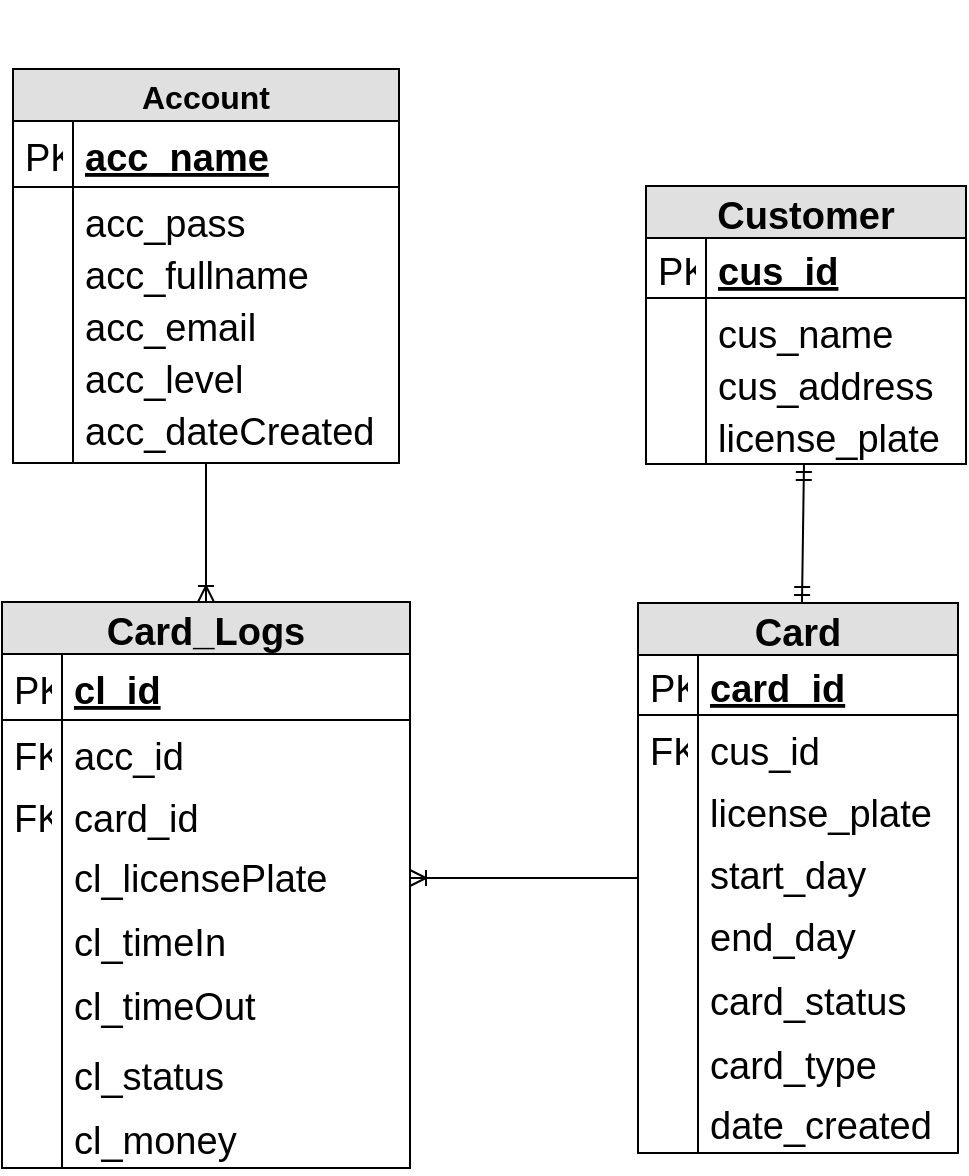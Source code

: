 <mxfile version="10.7.5" type="device"><diagram id="UD1VyFjmH5g6KvVATtew" name="Page-1"><mxGraphModel dx="840" dy="484" grid="1" gridSize="1" guides="1" tooltips="1" connect="1" arrows="1" fold="1" page="1" pageScale="1" pageWidth="827" pageHeight="1169" background="none" math="0" shadow="0"><root><mxCell id="0"/><mxCell id="1" parent="0"/><mxCell id="nYyhZhnvXsUEvow5Sw2B-1" value="&#10;Card&#10;" style="swimlane;fontStyle=1;childLayout=stackLayout;horizontal=1;startSize=26;fillColor=#e0e0e0;horizontalStack=0;resizeParent=1;resizeParentMax=0;resizeLast=0;collapsible=1;marginBottom=0;swimlaneFillColor=#ffffff;align=center;fontSize=19;" parent="1" vertex="1"><mxGeometry x="444" y="607.5" width="160" height="275" as="geometry"/></mxCell><mxCell id="nYyhZhnvXsUEvow5Sw2B-2" value="card_id" style="shape=partialRectangle;top=0;left=0;right=0;bottom=1;align=left;verticalAlign=middle;fillColor=none;spacingLeft=34;spacingRight=4;overflow=hidden;rotatable=0;points=[[0,0.5],[1,0.5]];portConstraint=eastwest;dropTarget=0;fontStyle=5;fontSize=19;" parent="nYyhZhnvXsUEvow5Sw2B-1" vertex="1"><mxGeometry y="26" width="160" height="30" as="geometry"/></mxCell><mxCell id="nYyhZhnvXsUEvow5Sw2B-3" value="PK" style="shape=partialRectangle;top=0;left=0;bottom=0;fillColor=none;align=left;verticalAlign=middle;spacingLeft=4;spacingRight=4;overflow=hidden;rotatable=0;points=[];portConstraint=eastwest;part=1;fontSize=19;" parent="nYyhZhnvXsUEvow5Sw2B-2" vertex="1" connectable="0"><mxGeometry width="30" height="30" as="geometry"/></mxCell><mxCell id="HluRaq03MxUUUmCCydB1-5" value="cus_id" style="shape=partialRectangle;top=0;left=0;right=0;bottom=0;align=left;verticalAlign=top;fillColor=none;spacingLeft=34;spacingRight=4;overflow=hidden;rotatable=0;points=[[0,0.5],[1,0.5]];portConstraint=eastwest;dropTarget=0;fontSize=19;" parent="nYyhZhnvXsUEvow5Sw2B-1" vertex="1"><mxGeometry y="56" width="160" height="31" as="geometry"/></mxCell><mxCell id="HluRaq03MxUUUmCCydB1-6" value="FK" style="shape=partialRectangle;top=0;left=0;bottom=0;fillColor=none;align=left;verticalAlign=top;spacingLeft=4;spacingRight=4;overflow=hidden;rotatable=0;points=[];portConstraint=eastwest;part=1;fontSize=19;" parent="HluRaq03MxUUUmCCydB1-5" vertex="1" connectable="0"><mxGeometry width="30" height="31" as="geometry"/></mxCell><mxCell id="leoOZOcujQMAuLe-k9nF-1" value="license_plate&#10;&#10;" style="shape=partialRectangle;top=0;left=0;right=0;bottom=0;align=left;verticalAlign=top;fillColor=none;spacingLeft=34;spacingRight=4;overflow=hidden;rotatable=0;points=[[0,0.5],[1,0.5]];portConstraint=eastwest;dropTarget=0;fontSize=19;" parent="nYyhZhnvXsUEvow5Sw2B-1" vertex="1"><mxGeometry y="87" width="160" height="31" as="geometry"/></mxCell><mxCell id="leoOZOcujQMAuLe-k9nF-2" value="" style="shape=partialRectangle;top=0;left=0;bottom=0;fillColor=none;align=left;verticalAlign=top;spacingLeft=4;spacingRight=4;overflow=hidden;rotatable=0;points=[];portConstraint=eastwest;part=1;fontSize=19;" parent="leoOZOcujQMAuLe-k9nF-1" vertex="1" connectable="0"><mxGeometry width="30" height="31" as="geometry"/></mxCell><mxCell id="MAcSaPW25BnmJPJuNDfp-20" value="start_day" style="shape=partialRectangle;top=0;left=0;right=0;bottom=0;align=left;verticalAlign=top;fillColor=none;spacingLeft=34;spacingRight=4;overflow=hidden;rotatable=0;points=[[0,0.5],[1,0.5]];portConstraint=eastwest;dropTarget=0;fontSize=19;" parent="nYyhZhnvXsUEvow5Sw2B-1" vertex="1"><mxGeometry y="118" width="160" height="31" as="geometry"/></mxCell><mxCell id="MAcSaPW25BnmJPJuNDfp-21" value="" style="shape=partialRectangle;top=0;left=0;bottom=0;fillColor=none;align=left;verticalAlign=top;spacingLeft=4;spacingRight=4;overflow=hidden;rotatable=0;points=[];portConstraint=eastwest;part=1;fontSize=19;" parent="MAcSaPW25BnmJPJuNDfp-20" vertex="1" connectable="0"><mxGeometry width="30" height="31" as="geometry"/></mxCell><mxCell id="ZtNzMGesIJzVJ6xrgZt6-16" value="end_day" style="shape=partialRectangle;top=0;left=0;right=0;bottom=0;align=left;verticalAlign=top;fillColor=none;spacingLeft=34;spacingRight=4;overflow=hidden;rotatable=0;points=[[0,0.5],[1,0.5]];portConstraint=eastwest;dropTarget=0;fontSize=19;" parent="nYyhZhnvXsUEvow5Sw2B-1" vertex="1"><mxGeometry y="149" width="160" height="32" as="geometry"/></mxCell><mxCell id="ZtNzMGesIJzVJ6xrgZt6-17" value="" style="shape=partialRectangle;top=0;left=0;bottom=0;fillColor=none;align=left;verticalAlign=top;spacingLeft=4;spacingRight=4;overflow=hidden;rotatable=0;points=[];portConstraint=eastwest;part=1;fontSize=19;" parent="ZtNzMGesIJzVJ6xrgZt6-16" vertex="1" connectable="0"><mxGeometry width="30" height="32" as="geometry"/></mxCell><mxCell id="fWQbTOtdw3ZXWtm-5W5q-35" value="card_status" style="shape=partialRectangle;top=0;left=0;right=0;bottom=0;align=left;verticalAlign=top;fillColor=none;spacingLeft=34;spacingRight=4;overflow=hidden;rotatable=0;points=[[0,0.5],[1,0.5]];portConstraint=eastwest;dropTarget=0;fontSize=19;" parent="nYyhZhnvXsUEvow5Sw2B-1" vertex="1"><mxGeometry y="181" width="160" height="32" as="geometry"/></mxCell><mxCell id="fWQbTOtdw3ZXWtm-5W5q-36" value="" style="shape=partialRectangle;top=0;left=0;bottom=0;fillColor=none;align=left;verticalAlign=top;spacingLeft=4;spacingRight=4;overflow=hidden;rotatable=0;points=[];portConstraint=eastwest;part=1;fontSize=19;" parent="fWQbTOtdw3ZXWtm-5W5q-35" vertex="1" connectable="0"><mxGeometry width="30" height="32" as="geometry"/></mxCell><mxCell id="cN2_EIGWx9g0Ir-FYkfR-3" value="card_type" style="shape=partialRectangle;top=0;left=0;right=0;bottom=0;align=left;verticalAlign=top;fillColor=none;spacingLeft=34;spacingRight=4;overflow=hidden;rotatable=0;points=[[0,0.5],[1,0.5]];portConstraint=eastwest;dropTarget=0;fontSize=19;" parent="nYyhZhnvXsUEvow5Sw2B-1" vertex="1"><mxGeometry y="213" width="160" height="30" as="geometry"/></mxCell><mxCell id="cN2_EIGWx9g0Ir-FYkfR-4" value="" style="shape=partialRectangle;top=0;left=0;bottom=0;fillColor=none;align=left;verticalAlign=top;spacingLeft=4;spacingRight=4;overflow=hidden;rotatable=0;points=[];portConstraint=eastwest;part=1;fontSize=19;" parent="cN2_EIGWx9g0Ir-FYkfR-3" vertex="1" connectable="0"><mxGeometry width="30" height="30.0" as="geometry"/></mxCell><mxCell id="MAcSaPW25BnmJPJuNDfp-26" value="date_created&#10;" style="shape=partialRectangle;top=0;left=0;right=0;bottom=0;align=left;verticalAlign=top;fillColor=none;spacingLeft=34;spacingRight=4;overflow=hidden;rotatable=0;points=[[0,0.5],[1,0.5]];portConstraint=eastwest;dropTarget=0;fontSize=19;" parent="nYyhZhnvXsUEvow5Sw2B-1" vertex="1"><mxGeometry y="243" width="160" height="32" as="geometry"/></mxCell><mxCell id="MAcSaPW25BnmJPJuNDfp-27" value="" style="shape=partialRectangle;top=0;left=0;bottom=0;fillColor=none;align=left;verticalAlign=top;spacingLeft=4;spacingRight=4;overflow=hidden;rotatable=0;points=[];portConstraint=eastwest;part=1;fontSize=19;" parent="MAcSaPW25BnmJPJuNDfp-26" vertex="1" connectable="0"><mxGeometry width="30" height="32" as="geometry"/></mxCell><mxCell id="nYyhZhnvXsUEvow5Sw2B-16" value="Card_Logs" style="swimlane;fontStyle=1;childLayout=stackLayout;horizontal=1;startSize=26;fillColor=#e0e0e0;horizontalStack=0;resizeParent=1;resizeParentMax=0;resizeLast=0;collapsible=1;marginBottom=0;swimlaneFillColor=#ffffff;align=center;fontSize=19;" parent="1" vertex="1"><mxGeometry x="126" y="607" width="204" height="283" as="geometry"/></mxCell><mxCell id="OgP_36VK9wTPStAyxFGk-7" value="cl_id&#10;&#10;" style="shape=partialRectangle;top=0;left=0;right=0;bottom=1;align=left;verticalAlign=top;fillColor=none;spacingLeft=34;spacingRight=4;overflow=hidden;rotatable=0;points=[[0,0.5],[1,0.5]];portConstraint=eastwest;dropTarget=0;fontSize=19;fontStyle=5" parent="nYyhZhnvXsUEvow5Sw2B-16" vertex="1"><mxGeometry y="26" width="204" height="33" as="geometry"/></mxCell><mxCell id="OgP_36VK9wTPStAyxFGk-8" value="PK" style="shape=partialRectangle;top=0;left=0;bottom=0;fillColor=none;align=left;verticalAlign=top;spacingLeft=4;spacingRight=4;overflow=hidden;rotatable=0;points=[];portConstraint=eastwest;part=1;fontSize=19;" parent="OgP_36VK9wTPStAyxFGk-7" vertex="1" connectable="0"><mxGeometry width="30" height="33.0" as="geometry"/></mxCell><mxCell id="EsrpsExux6P4xtJt0MAJ-34" value="acc_id" style="shape=partialRectangle;top=0;left=0;right=0;bottom=0;align=left;verticalAlign=top;fillColor=none;spacingLeft=34;spacingRight=4;overflow=hidden;rotatable=0;points=[[0,0.5],[1,0.5]];portConstraint=eastwest;dropTarget=0;fontSize=19;" parent="nYyhZhnvXsUEvow5Sw2B-16" vertex="1"><mxGeometry y="59" width="204" height="31" as="geometry"/></mxCell><mxCell id="EsrpsExux6P4xtJt0MAJ-35" value="FK" style="shape=partialRectangle;top=0;left=0;bottom=0;fillColor=none;align=left;verticalAlign=top;spacingLeft=4;spacingRight=4;overflow=hidden;rotatable=0;points=[];portConstraint=eastwest;part=1;fontSize=19;" parent="EsrpsExux6P4xtJt0MAJ-34" vertex="1" connectable="0"><mxGeometry width="30" height="31" as="geometry"/></mxCell><mxCell id="nYyhZhnvXsUEvow5Sw2B-33" value="card_id" style="shape=partialRectangle;top=0;left=0;right=0;bottom=0;align=left;verticalAlign=top;fillColor=none;spacingLeft=34;spacingRight=4;overflow=hidden;rotatable=0;points=[[0,0.5],[1,0.5]];portConstraint=eastwest;dropTarget=0;fontSize=19;" parent="nYyhZhnvXsUEvow5Sw2B-16" vertex="1"><mxGeometry y="90" width="204" height="30" as="geometry"/></mxCell><mxCell id="nYyhZhnvXsUEvow5Sw2B-34" value="FK" style="shape=partialRectangle;top=0;left=0;bottom=0;fillColor=none;align=left;verticalAlign=top;spacingLeft=4;spacingRight=4;overflow=hidden;rotatable=0;points=[];portConstraint=eastwest;part=1;fontSize=19;" parent="nYyhZhnvXsUEvow5Sw2B-33" vertex="1" connectable="0"><mxGeometry width="30" height="30" as="geometry"/></mxCell><mxCell id="nYyhZhnvXsUEvow5Sw2B-19" value="cl_licensePlate&#10;" style="shape=partialRectangle;top=0;left=0;right=0;bottom=0;align=left;verticalAlign=top;fillColor=none;spacingLeft=34;spacingRight=4;overflow=hidden;rotatable=0;points=[[0,0.5],[1,0.5]];portConstraint=eastwest;dropTarget=0;fontSize=19;" parent="nYyhZhnvXsUEvow5Sw2B-16" vertex="1"><mxGeometry y="120" width="204" height="32" as="geometry"/></mxCell><mxCell id="nYyhZhnvXsUEvow5Sw2B-20" value="" style="shape=partialRectangle;top=0;left=0;bottom=0;fillColor=none;align=left;verticalAlign=top;spacingLeft=4;spacingRight=4;overflow=hidden;rotatable=0;points=[];portConstraint=eastwest;part=1;fontSize=19;" parent="nYyhZhnvXsUEvow5Sw2B-19" vertex="1" connectable="0"><mxGeometry width="30" height="32" as="geometry"/></mxCell><mxCell id="nYyhZhnvXsUEvow5Sw2B-21" value="cl_timeIn" style="shape=partialRectangle;top=0;left=0;right=0;bottom=0;align=left;verticalAlign=top;fillColor=none;spacingLeft=34;spacingRight=4;overflow=hidden;rotatable=0;points=[[0,0.5],[1,0.5]];portConstraint=eastwest;dropTarget=0;fontSize=19;" parent="nYyhZhnvXsUEvow5Sw2B-16" vertex="1"><mxGeometry y="152" width="204" height="32" as="geometry"/></mxCell><mxCell id="nYyhZhnvXsUEvow5Sw2B-22" value="" style="shape=partialRectangle;top=0;left=0;bottom=0;fillColor=none;align=left;verticalAlign=top;spacingLeft=4;spacingRight=4;overflow=hidden;rotatable=0;points=[];portConstraint=eastwest;part=1;fontSize=19;" parent="nYyhZhnvXsUEvow5Sw2B-21" vertex="1" connectable="0"><mxGeometry width="30" height="32" as="geometry"/></mxCell><mxCell id="nYyhZhnvXsUEvow5Sw2B-23" value="cl_timeOut" style="shape=partialRectangle;top=0;left=0;right=0;bottom=0;align=left;verticalAlign=top;fillColor=none;spacingLeft=34;spacingRight=4;overflow=hidden;rotatable=0;points=[[0,0.5],[1,0.5]];portConstraint=eastwest;dropTarget=0;fontSize=19;" parent="nYyhZhnvXsUEvow5Sw2B-16" vertex="1"><mxGeometry y="184" width="204" height="35" as="geometry"/></mxCell><mxCell id="nYyhZhnvXsUEvow5Sw2B-24" value="" style="shape=partialRectangle;top=0;left=0;bottom=0;fillColor=none;align=left;verticalAlign=top;spacingLeft=4;spacingRight=4;overflow=hidden;rotatable=0;points=[];portConstraint=eastwest;part=1;fontSize=19;" parent="nYyhZhnvXsUEvow5Sw2B-23" vertex="1" connectable="0"><mxGeometry width="30" height="35" as="geometry"/></mxCell><mxCell id="HluRaq03MxUUUmCCydB1-9" value="cl_status" style="shape=partialRectangle;top=0;left=0;right=0;bottom=0;align=left;verticalAlign=top;fillColor=none;spacingLeft=34;spacingRight=4;overflow=hidden;rotatable=0;points=[[0,0.5],[1,0.5]];portConstraint=eastwest;dropTarget=0;fontSize=19;" parent="nYyhZhnvXsUEvow5Sw2B-16" vertex="1"><mxGeometry y="219" width="204" height="32" as="geometry"/></mxCell><mxCell id="HluRaq03MxUUUmCCydB1-10" value="" style="shape=partialRectangle;top=0;left=0;bottom=0;fillColor=none;align=left;verticalAlign=top;spacingLeft=4;spacingRight=4;overflow=hidden;rotatable=0;points=[];portConstraint=eastwest;part=1;fontSize=19;" parent="HluRaq03MxUUUmCCydB1-9" vertex="1" connectable="0"><mxGeometry width="30" height="32" as="geometry"/></mxCell><mxCell id="cCTiGn-fK_aER_oBZx2c-1" value="cl_money" style="shape=partialRectangle;top=0;left=0;right=0;bottom=0;align=left;verticalAlign=top;fillColor=none;spacingLeft=34;spacingRight=4;overflow=hidden;rotatable=0;points=[[0,0.5],[1,0.5]];portConstraint=eastwest;dropTarget=0;fontSize=19;" vertex="1" parent="nYyhZhnvXsUEvow5Sw2B-16"><mxGeometry y="251" width="204" height="32" as="geometry"/></mxCell><mxCell id="cCTiGn-fK_aER_oBZx2c-2" value="" style="shape=partialRectangle;top=0;left=0;bottom=0;fillColor=none;align=left;verticalAlign=top;spacingLeft=4;spacingRight=4;overflow=hidden;rotatable=0;points=[];portConstraint=eastwest;part=1;fontSize=19;" vertex="1" connectable="0" parent="cCTiGn-fK_aER_oBZx2c-1"><mxGeometry width="30" height="32" as="geometry"/></mxCell><mxCell id="nYyhZhnvXsUEvow5Sw2B-35" value="" style="fontSize=19;html=1;endArrow=ERoneToMany;edgeStyle=elbowEdgeStyle;elbow=vertical;" parent="1" source="nYyhZhnvXsUEvow5Sw2B-1" target="nYyhZhnvXsUEvow5Sw2B-16" edge="1"><mxGeometry width="100" height="100" relative="1" as="geometry"><mxPoint x="320" y="870" as="sourcePoint"/><mxPoint x="420" y="770" as="targetPoint"/></mxGeometry></mxCell><mxCell id="EsrpsExux6P4xtJt0MAJ-5" value="Customer" style="swimlane;fontStyle=1;childLayout=stackLayout;horizontal=1;startSize=26;fillColor=#e0e0e0;horizontalStack=0;resizeParent=1;resizeParentMax=0;resizeLast=0;collapsible=1;marginBottom=0;swimlaneFillColor=#ffffff;align=center;fontSize=19;" parent="1" vertex="1"><mxGeometry x="448" y="399" width="160" height="139" as="geometry"/></mxCell><mxCell id="EsrpsExux6P4xtJt0MAJ-6" value="cus_id" style="shape=partialRectangle;top=0;left=0;right=0;bottom=1;align=left;verticalAlign=middle;fillColor=none;spacingLeft=34;spacingRight=4;overflow=hidden;rotatable=0;points=[[0,0.5],[1,0.5]];portConstraint=eastwest;dropTarget=0;fontStyle=5;fontSize=19;" parent="EsrpsExux6P4xtJt0MAJ-5" vertex="1"><mxGeometry y="26" width="160" height="30" as="geometry"/></mxCell><mxCell id="EsrpsExux6P4xtJt0MAJ-7" value="PK" style="shape=partialRectangle;top=0;left=0;bottom=0;fillColor=none;align=left;verticalAlign=middle;spacingLeft=4;spacingRight=4;overflow=hidden;rotatable=0;points=[];portConstraint=eastwest;part=1;fontSize=19;" parent="EsrpsExux6P4xtJt0MAJ-6" vertex="1" connectable="0"><mxGeometry width="30" height="30" as="geometry"/></mxCell><mxCell id="EsrpsExux6P4xtJt0MAJ-8" value="cus_name" style="shape=partialRectangle;top=0;left=0;right=0;bottom=0;align=left;verticalAlign=top;fillColor=none;spacingLeft=34;spacingRight=4;overflow=hidden;rotatable=0;points=[[0,0.5],[1,0.5]];portConstraint=eastwest;dropTarget=0;fontSize=19;" parent="EsrpsExux6P4xtJt0MAJ-5" vertex="1"><mxGeometry y="56" width="160" height="26" as="geometry"/></mxCell><mxCell id="EsrpsExux6P4xtJt0MAJ-9" value="" style="shape=partialRectangle;top=0;left=0;bottom=0;fillColor=none;align=left;verticalAlign=top;spacingLeft=4;spacingRight=4;overflow=hidden;rotatable=0;points=[];portConstraint=eastwest;part=1;fontSize=19;" parent="EsrpsExux6P4xtJt0MAJ-8" vertex="1" connectable="0"><mxGeometry y="-1" width="30" height="27" as="geometry"/></mxCell><mxCell id="fWQbTOtdw3ZXWtm-5W5q-1" value="cus_address" style="shape=partialRectangle;top=0;left=0;right=0;bottom=0;align=left;verticalAlign=top;fillColor=none;spacingLeft=34;spacingRight=4;overflow=hidden;rotatable=0;points=[[0,0.5],[1,0.5]];portConstraint=eastwest;dropTarget=0;fontSize=19;" parent="EsrpsExux6P4xtJt0MAJ-5" vertex="1"><mxGeometry y="82" width="160" height="26" as="geometry"/></mxCell><mxCell id="fWQbTOtdw3ZXWtm-5W5q-2" value="" style="shape=partialRectangle;top=0;left=0;bottom=0;fillColor=none;align=left;verticalAlign=top;spacingLeft=4;spacingRight=4;overflow=hidden;rotatable=0;points=[];portConstraint=eastwest;part=1;fontSize=19;" parent="fWQbTOtdw3ZXWtm-5W5q-1" vertex="1" connectable="0"><mxGeometry width="30" height="26" as="geometry"/></mxCell><mxCell id="nYyhZhnvXsUEvow5Sw2B-4" value="license_plate&#10;&#10;" style="shape=partialRectangle;top=0;left=0;right=0;bottom=0;align=left;verticalAlign=top;fillColor=none;spacingLeft=34;spacingRight=4;overflow=hidden;rotatable=0;points=[[0,0.5],[1,0.5]];portConstraint=eastwest;dropTarget=0;fontSize=19;" parent="EsrpsExux6P4xtJt0MAJ-5" vertex="1"><mxGeometry y="108" width="160" height="31" as="geometry"/></mxCell><mxCell id="nYyhZhnvXsUEvow5Sw2B-5" value="" style="shape=partialRectangle;top=0;left=0;bottom=0;fillColor=none;align=left;verticalAlign=top;spacingLeft=4;spacingRight=4;overflow=hidden;rotatable=0;points=[];portConstraint=eastwest;part=1;fontSize=19;" parent="nYyhZhnvXsUEvow5Sw2B-4" vertex="1" connectable="0"><mxGeometry width="30" height="31" as="geometry"/></mxCell><mxCell id="EsrpsExux6P4xtJt0MAJ-22" value="Account" style="swimlane;fontStyle=1;childLayout=stackLayout;horizontal=1;startSize=26;fillColor=#e0e0e0;horizontalStack=0;resizeParent=1;resizeParentMax=0;resizeLast=0;collapsible=1;marginBottom=0;swimlaneFillColor=#ffffff;align=center;fontSize=16;" parent="1" vertex="1"><mxGeometry x="131.5" y="340.5" width="193" height="197" as="geometry"/></mxCell><mxCell id="OgP_36VK9wTPStAyxFGk-9" value="acc_name&#10;" style="shape=partialRectangle;top=0;left=0;right=0;bottom=1;align=left;verticalAlign=top;fillColor=none;spacingLeft=34;spacingRight=4;overflow=hidden;rotatable=0;points=[[0,0.5],[1,0.5]];portConstraint=eastwest;dropTarget=0;fontSize=19;fontStyle=5" parent="EsrpsExux6P4xtJt0MAJ-22" vertex="1"><mxGeometry y="26" width="193" height="33" as="geometry"/></mxCell><mxCell id="OgP_36VK9wTPStAyxFGk-10" value="PK" style="shape=partialRectangle;top=0;left=0;bottom=0;fillColor=none;align=left;verticalAlign=top;spacingLeft=4;spacingRight=4;overflow=hidden;rotatable=0;points=[];portConstraint=eastwest;part=1;fontSize=19;" parent="OgP_36VK9wTPStAyxFGk-9" vertex="1" connectable="0"><mxGeometry width="30" height="33.0" as="geometry"/></mxCell><mxCell id="EsrpsExux6P4xtJt0MAJ-27" value="acc_pass" style="shape=partialRectangle;top=0;left=0;right=0;bottom=0;align=left;verticalAlign=top;fillColor=none;spacingLeft=34;spacingRight=4;overflow=hidden;rotatable=0;points=[[0,0.5],[1,0.5]];portConstraint=eastwest;dropTarget=0;fontSize=19;" parent="EsrpsExux6P4xtJt0MAJ-22" vertex="1"><mxGeometry y="59" width="193" height="26" as="geometry"/></mxCell><mxCell id="EsrpsExux6P4xtJt0MAJ-28" value="" style="shape=partialRectangle;top=0;left=0;bottom=0;fillColor=none;align=left;verticalAlign=top;spacingLeft=4;spacingRight=4;overflow=hidden;rotatable=0;points=[];portConstraint=eastwest;part=1;fontSize=19;" parent="EsrpsExux6P4xtJt0MAJ-27" vertex="1" connectable="0"><mxGeometry width="30" height="26" as="geometry"/></mxCell><mxCell id="fWQbTOtdw3ZXWtm-5W5q-3" value="acc_fullname" style="shape=partialRectangle;top=0;left=0;right=0;bottom=0;align=left;verticalAlign=top;fillColor=none;spacingLeft=34;spacingRight=4;overflow=hidden;rotatable=0;points=[[0,0.5],[1,0.5]];portConstraint=eastwest;dropTarget=0;fontSize=19;" parent="EsrpsExux6P4xtJt0MAJ-22" vertex="1"><mxGeometry y="85" width="193" height="26" as="geometry"/></mxCell><mxCell id="fWQbTOtdw3ZXWtm-5W5q-4" value="" style="shape=partialRectangle;top=0;left=0;bottom=0;fillColor=none;align=left;verticalAlign=top;spacingLeft=4;spacingRight=4;overflow=hidden;rotatable=0;points=[];portConstraint=eastwest;part=1;fontSize=19;" parent="fWQbTOtdw3ZXWtm-5W5q-3" vertex="1" connectable="0"><mxGeometry width="30" height="26" as="geometry"/></mxCell><mxCell id="fWQbTOtdw3ZXWtm-5W5q-5" value="acc_email" style="shape=partialRectangle;top=0;left=0;right=0;bottom=0;align=left;verticalAlign=top;fillColor=none;spacingLeft=34;spacingRight=4;overflow=hidden;rotatable=0;points=[[0,0.5],[1,0.5]];portConstraint=eastwest;dropTarget=0;fontSize=19;" parent="EsrpsExux6P4xtJt0MAJ-22" vertex="1"><mxGeometry y="111" width="193" height="26" as="geometry"/></mxCell><mxCell id="fWQbTOtdw3ZXWtm-5W5q-6" value="" style="shape=partialRectangle;top=0;left=0;bottom=0;fillColor=none;align=left;verticalAlign=top;spacingLeft=4;spacingRight=4;overflow=hidden;rotatable=0;points=[];portConstraint=eastwest;part=1;fontSize=19;" parent="fWQbTOtdw3ZXWtm-5W5q-5" vertex="1" connectable="0"><mxGeometry width="30" height="26" as="geometry"/></mxCell><mxCell id="3Srbm_CUWHjGKf643O_2-1" value="acc_level" style="shape=partialRectangle;top=0;left=0;right=0;bottom=0;align=left;verticalAlign=top;fillColor=none;spacingLeft=34;spacingRight=4;overflow=hidden;rotatable=0;points=[[0,0.5],[1,0.5]];portConstraint=eastwest;dropTarget=0;fontSize=19;" parent="EsrpsExux6P4xtJt0MAJ-22" vertex="1"><mxGeometry y="137" width="193" height="26" as="geometry"/></mxCell><mxCell id="3Srbm_CUWHjGKf643O_2-2" value="" style="shape=partialRectangle;top=0;left=0;bottom=0;fillColor=none;align=left;verticalAlign=top;spacingLeft=4;spacingRight=4;overflow=hidden;rotatable=0;points=[];portConstraint=eastwest;part=1;fontSize=12;" parent="3Srbm_CUWHjGKf643O_2-1" vertex="1" connectable="0"><mxGeometry width="30" height="26" as="geometry"/></mxCell><mxCell id="fWQbTOtdw3ZXWtm-5W5q-7" value="acc_dateCreated" style="shape=partialRectangle;top=0;left=0;right=0;bottom=0;align=left;verticalAlign=top;fillColor=none;spacingLeft=34;spacingRight=4;overflow=hidden;rotatable=0;points=[[0,0.5],[1,0.5]];portConstraint=eastwest;dropTarget=0;fontSize=19;" parent="EsrpsExux6P4xtJt0MAJ-22" vertex="1"><mxGeometry y="163" width="193" height="34" as="geometry"/></mxCell><mxCell id="fWQbTOtdw3ZXWtm-5W5q-8" value="" style="shape=partialRectangle;top=0;left=0;bottom=0;fillColor=none;align=left;verticalAlign=top;spacingLeft=4;spacingRight=4;overflow=hidden;rotatable=0;points=[];portConstraint=eastwest;part=1;fontSize=19;" parent="fWQbTOtdw3ZXWtm-5W5q-7" vertex="1" connectable="0"><mxGeometry width="30" height="34" as="geometry"/></mxCell><mxCell id="EsrpsExux6P4xtJt0MAJ-33" value="" style="fontSize=19;html=1;endArrow=ERoneToMany;" parent="1" source="EsrpsExux6P4xtJt0MAJ-22" target="nYyhZhnvXsUEvow5Sw2B-16" edge="1"><mxGeometry width="100" height="100" relative="1" as="geometry"><mxPoint x="160" y="1070" as="sourcePoint"/><mxPoint x="260" y="970" as="targetPoint"/></mxGeometry></mxCell><mxCell id="fWQbTOtdw3ZXWtm-5W5q-53" style="edgeStyle=elbowEdgeStyle;rounded=0;orthogonalLoop=1;jettySize=auto;elbow=vertical;html=1;exitX=0.5;exitY=0;exitDx=0;exitDy=0;fontSize=19;" parent="1" edge="1"><mxGeometry relative="1" as="geometry"><mxPoint x="481" y="402" as="sourcePoint"/><mxPoint x="481" y="402" as="targetPoint"/></mxGeometry></mxCell><mxCell id="erePmUZm3vb32hS592Fc-1" value="&amp;nbsp; &amp;nbsp;" style="text;html=1;resizable=0;points=[];autosize=1;align=left;verticalAlign=top;spacingTop=-4;" parent="1" vertex="1"><mxGeometry x="444" y="306" width="21" height="14" as="geometry"/></mxCell><mxCell id="HluRaq03MxUUUmCCydB1-1" value="" style="fontSize=12;html=1;endArrow=ERmandOne;startArrow=ERmandOne;" parent="1" source="nYyhZhnvXsUEvow5Sw2B-1" target="EsrpsExux6P4xtJt0MAJ-5" edge="1"><mxGeometry width="100" height="100" relative="1" as="geometry"><mxPoint x="628" y="647" as="sourcePoint"/><mxPoint x="728" y="547" as="targetPoint"/></mxGeometry></mxCell></root></mxGraphModel></diagram></mxfile>